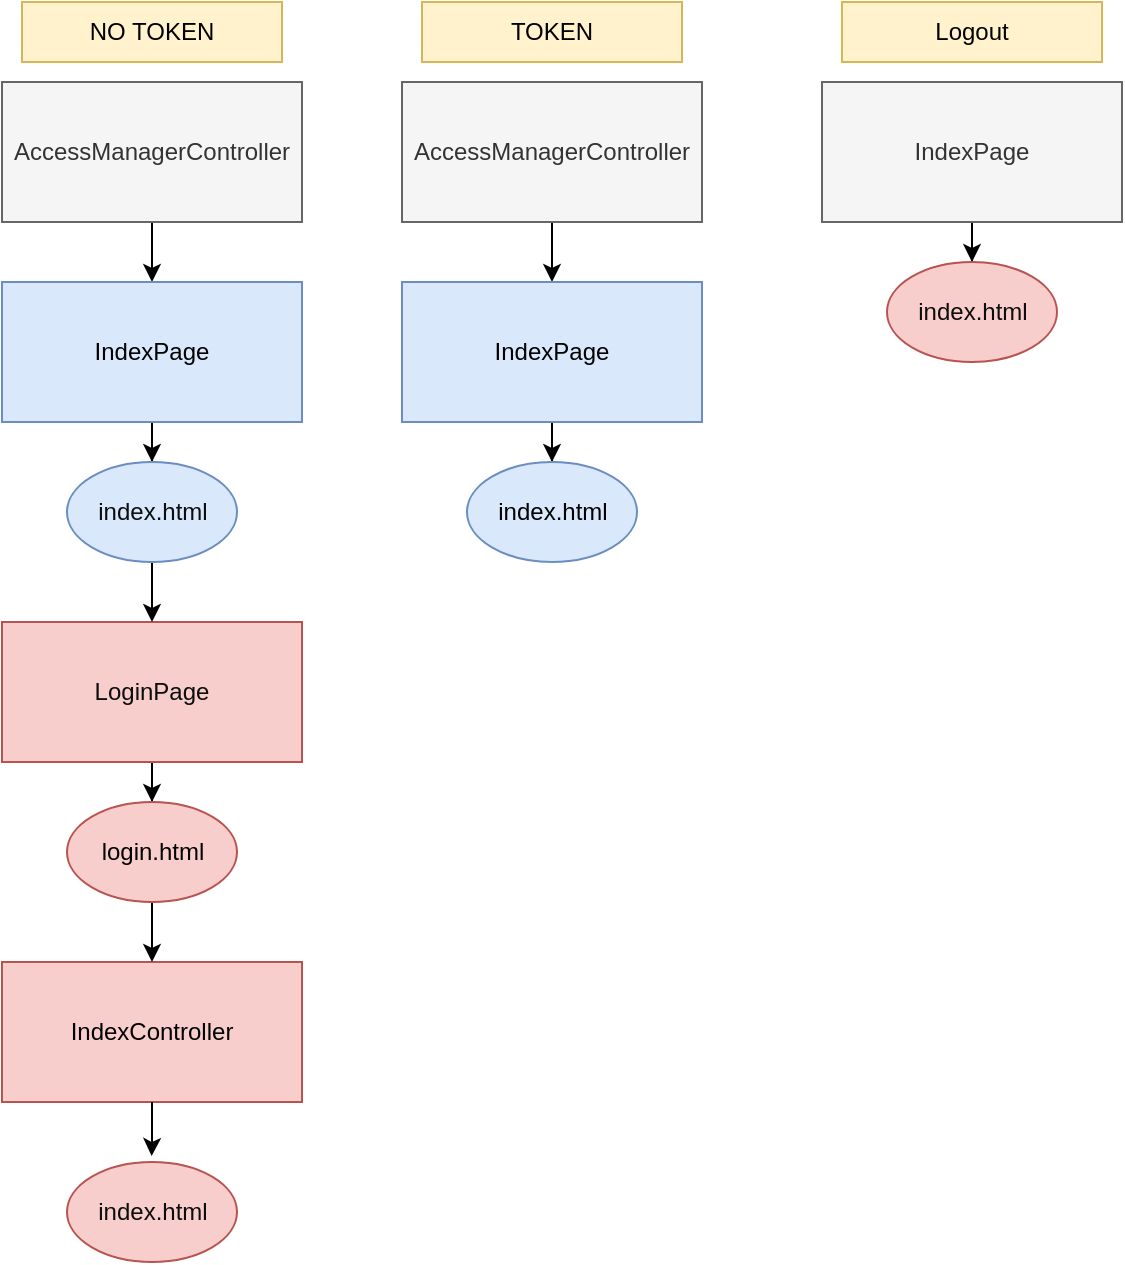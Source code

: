 <mxfile version="22.1.11" type="device">
  <diagram name="Page-1" id="EHsdFqeUbvJ_MEMEyc_W">
    <mxGraphModel dx="830" dy="543" grid="1" gridSize="10" guides="1" tooltips="1" connect="1" arrows="1" fold="1" page="1" pageScale="1" pageWidth="827" pageHeight="1169" math="0" shadow="0">
      <root>
        <mxCell id="0" />
        <mxCell id="1" parent="0" />
        <mxCell id="kZzSD9lRCGPul-unGfyP-4" style="edgeStyle=orthogonalEdgeStyle;rounded=0;orthogonalLoop=1;jettySize=auto;html=1;entryX=0.5;entryY=0;entryDx=0;entryDy=0;" edge="1" parent="1" source="kZzSD9lRCGPul-unGfyP-1" target="kZzSD9lRCGPul-unGfyP-3">
          <mxGeometry relative="1" as="geometry" />
        </mxCell>
        <mxCell id="kZzSD9lRCGPul-unGfyP-1" value="AccessManagerController" style="rounded=0;whiteSpace=wrap;html=1;fillColor=#f5f5f5;fontColor=#333333;strokeColor=#666666;" vertex="1" parent="1">
          <mxGeometry x="240" y="520" width="150" height="70" as="geometry" />
        </mxCell>
        <mxCell id="kZzSD9lRCGPul-unGfyP-2" value="&lt;font color=&quot;#000000&quot;&gt;NO TOKEN&lt;/font&gt;" style="text;html=1;strokeColor=#d6b656;fillColor=#fff2cc;align=center;verticalAlign=middle;whiteSpace=wrap;rounded=0;" vertex="1" parent="1">
          <mxGeometry x="250" y="480" width="130" height="30" as="geometry" />
        </mxCell>
        <mxCell id="kZzSD9lRCGPul-unGfyP-15" value="" style="edgeStyle=orthogonalEdgeStyle;rounded=0;orthogonalLoop=1;jettySize=auto;html=1;" edge="1" parent="1" source="kZzSD9lRCGPul-unGfyP-3" target="kZzSD9lRCGPul-unGfyP-13">
          <mxGeometry relative="1" as="geometry" />
        </mxCell>
        <mxCell id="kZzSD9lRCGPul-unGfyP-3" value="&lt;font color=&quot;#000000&quot;&gt;IndexPage&lt;/font&gt;" style="rounded=0;whiteSpace=wrap;html=1;fillColor=#dae8fc;strokeColor=#6c8ebf;" vertex="1" parent="1">
          <mxGeometry x="240" y="620" width="150" height="70" as="geometry" />
        </mxCell>
        <mxCell id="kZzSD9lRCGPul-unGfyP-19" style="edgeStyle=orthogonalEdgeStyle;rounded=0;orthogonalLoop=1;jettySize=auto;html=1;entryX=0.5;entryY=0;entryDx=0;entryDy=0;" edge="1" parent="1" source="kZzSD9lRCGPul-unGfyP-6" target="kZzSD9lRCGPul-unGfyP-17">
          <mxGeometry relative="1" as="geometry" />
        </mxCell>
        <mxCell id="kZzSD9lRCGPul-unGfyP-6" value="&lt;font color=&quot;#0d0d0d&quot;&gt;LoginPage&lt;/font&gt;" style="rounded=0;whiteSpace=wrap;html=1;fillColor=#f8cecc;strokeColor=#b85450;" vertex="1" parent="1">
          <mxGeometry x="240" y="790" width="150" height="70" as="geometry" />
        </mxCell>
        <mxCell id="kZzSD9lRCGPul-unGfyP-7" value="&lt;font color=&quot;#000000&quot;&gt;IndexController&lt;/font&gt;" style="rounded=0;whiteSpace=wrap;html=1;fillColor=#f8cecc;strokeColor=#b85450;" vertex="1" parent="1">
          <mxGeometry x="240" y="960" width="150" height="70" as="geometry" />
        </mxCell>
        <mxCell id="kZzSD9lRCGPul-unGfyP-9" value="&lt;font color=&quot;#000000&quot;&gt;Logout&lt;/font&gt;" style="text;html=1;strokeColor=#d6b656;fillColor=#fff2cc;align=center;verticalAlign=middle;whiteSpace=wrap;rounded=0;" vertex="1" parent="1">
          <mxGeometry x="660" y="480" width="130" height="30" as="geometry" />
        </mxCell>
        <mxCell id="kZzSD9lRCGPul-unGfyP-11" style="edgeStyle=orthogonalEdgeStyle;rounded=0;orthogonalLoop=1;jettySize=auto;html=1;" edge="1" parent="1" source="kZzSD9lRCGPul-unGfyP-10" target="kZzSD9lRCGPul-unGfyP-12">
          <mxGeometry relative="1" as="geometry">
            <mxPoint x="545" y="640" as="targetPoint" />
          </mxGeometry>
        </mxCell>
        <mxCell id="kZzSD9lRCGPul-unGfyP-10" value="IndexPage" style="rounded=0;whiteSpace=wrap;html=1;fillColor=#f5f5f5;fontColor=#333333;strokeColor=#666666;" vertex="1" parent="1">
          <mxGeometry x="650" y="520" width="150" height="70" as="geometry" />
        </mxCell>
        <mxCell id="kZzSD9lRCGPul-unGfyP-12" value="&lt;font color=&quot;#0d0d0d&quot;&gt;index.html&lt;/font&gt;" style="ellipse;whiteSpace=wrap;html=1;fillColor=#f8cecc;strokeColor=#b85450;" vertex="1" parent="1">
          <mxGeometry x="682.5" y="610" width="85" height="50" as="geometry" />
        </mxCell>
        <mxCell id="kZzSD9lRCGPul-unGfyP-16" style="edgeStyle=orthogonalEdgeStyle;rounded=0;orthogonalLoop=1;jettySize=auto;html=1;entryX=0.5;entryY=0;entryDx=0;entryDy=0;" edge="1" parent="1" source="kZzSD9lRCGPul-unGfyP-13" target="kZzSD9lRCGPul-unGfyP-6">
          <mxGeometry relative="1" as="geometry" />
        </mxCell>
        <mxCell id="kZzSD9lRCGPul-unGfyP-13" value="&lt;font color=&quot;#0d0d0d&quot;&gt;index.html&lt;/font&gt;" style="ellipse;whiteSpace=wrap;html=1;fillColor=#dae8fc;strokeColor=#6c8ebf;" vertex="1" parent="1">
          <mxGeometry x="272.5" y="710" width="85" height="50" as="geometry" />
        </mxCell>
        <mxCell id="kZzSD9lRCGPul-unGfyP-20" style="edgeStyle=orthogonalEdgeStyle;rounded=0;orthogonalLoop=1;jettySize=auto;html=1;entryX=0.5;entryY=0;entryDx=0;entryDy=0;" edge="1" parent="1" source="kZzSD9lRCGPul-unGfyP-17" target="kZzSD9lRCGPul-unGfyP-7">
          <mxGeometry relative="1" as="geometry" />
        </mxCell>
        <mxCell id="kZzSD9lRCGPul-unGfyP-17" value="&lt;font color=&quot;#000000&quot;&gt;login.html&lt;/font&gt;" style="ellipse;whiteSpace=wrap;html=1;fillColor=#f8cecc;strokeColor=#b85450;" vertex="1" parent="1">
          <mxGeometry x="272.5" y="880" width="85" height="50" as="geometry" />
        </mxCell>
        <mxCell id="kZzSD9lRCGPul-unGfyP-21" value="&lt;font color=&quot;#0d0d0d&quot;&gt;index.html&lt;/font&gt;" style="ellipse;whiteSpace=wrap;html=1;fillColor=#f8cecc;strokeColor=#b85450;" vertex="1" parent="1">
          <mxGeometry x="272.5" y="1060" width="85" height="50" as="geometry" />
        </mxCell>
        <mxCell id="kZzSD9lRCGPul-unGfyP-22" style="edgeStyle=orthogonalEdgeStyle;rounded=0;orthogonalLoop=1;jettySize=auto;html=1;entryX=0.498;entryY=-0.06;entryDx=0;entryDy=0;entryPerimeter=0;" edge="1" parent="1" source="kZzSD9lRCGPul-unGfyP-7" target="kZzSD9lRCGPul-unGfyP-21">
          <mxGeometry relative="1" as="geometry" />
        </mxCell>
        <mxCell id="kZzSD9lRCGPul-unGfyP-24" value="TOKEN" style="text;html=1;strokeColor=#d6b656;fillColor=#fff2cc;align=center;verticalAlign=middle;whiteSpace=wrap;rounded=0;" vertex="1" parent="1">
          <mxGeometry x="450" y="480" width="130" height="30" as="geometry" />
        </mxCell>
        <mxCell id="kZzSD9lRCGPul-unGfyP-29" style="edgeStyle=orthogonalEdgeStyle;rounded=0;orthogonalLoop=1;jettySize=auto;html=1;entryX=0.5;entryY=0;entryDx=0;entryDy=0;" edge="1" parent="1" source="kZzSD9lRCGPul-unGfyP-25" target="kZzSD9lRCGPul-unGfyP-26">
          <mxGeometry relative="1" as="geometry" />
        </mxCell>
        <mxCell id="kZzSD9lRCGPul-unGfyP-25" value="AccessManagerController" style="rounded=0;whiteSpace=wrap;html=1;fillColor=#f5f5f5;fontColor=#333333;strokeColor=#666666;" vertex="1" parent="1">
          <mxGeometry x="440" y="520" width="150" height="70" as="geometry" />
        </mxCell>
        <mxCell id="kZzSD9lRCGPul-unGfyP-28" style="edgeStyle=orthogonalEdgeStyle;rounded=0;orthogonalLoop=1;jettySize=auto;html=1;" edge="1" parent="1" source="kZzSD9lRCGPul-unGfyP-26" target="kZzSD9lRCGPul-unGfyP-27">
          <mxGeometry relative="1" as="geometry" />
        </mxCell>
        <mxCell id="kZzSD9lRCGPul-unGfyP-26" value="IndexPage" style="rounded=0;whiteSpace=wrap;html=1;fillColor=#dae8fc;strokeColor=#6c8ebf;" vertex="1" parent="1">
          <mxGeometry x="440" y="620" width="150" height="70" as="geometry" />
        </mxCell>
        <mxCell id="kZzSD9lRCGPul-unGfyP-27" value="index.html" style="ellipse;whiteSpace=wrap;html=1;fillColor=#dae8fc;strokeColor=#6c8ebf;" vertex="1" parent="1">
          <mxGeometry x="472.5" y="710" width="85" height="50" as="geometry" />
        </mxCell>
      </root>
    </mxGraphModel>
  </diagram>
</mxfile>
